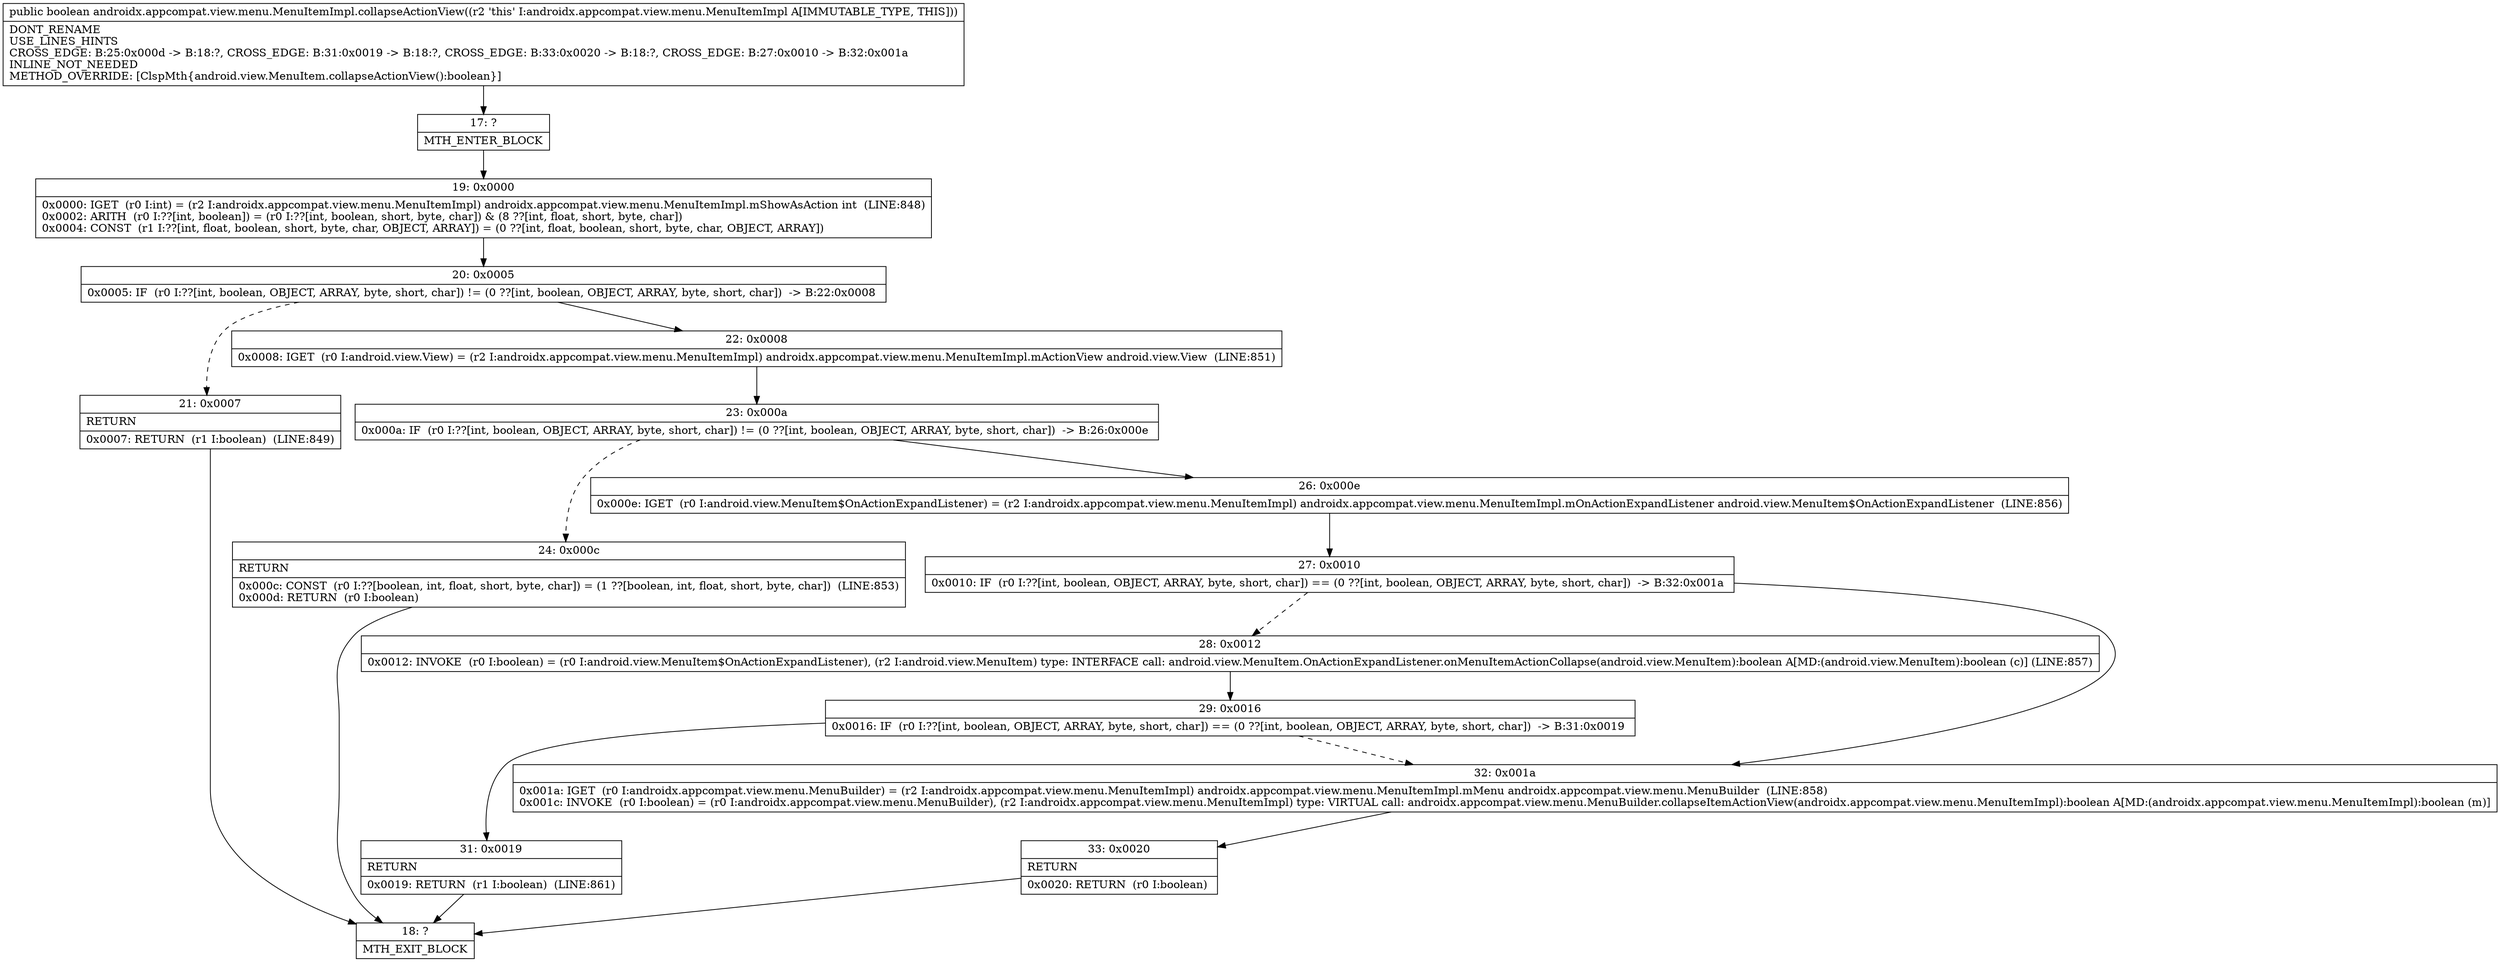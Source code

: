 digraph "CFG forandroidx.appcompat.view.menu.MenuItemImpl.collapseActionView()Z" {
Node_17 [shape=record,label="{17\:\ ?|MTH_ENTER_BLOCK\l}"];
Node_19 [shape=record,label="{19\:\ 0x0000|0x0000: IGET  (r0 I:int) = (r2 I:androidx.appcompat.view.menu.MenuItemImpl) androidx.appcompat.view.menu.MenuItemImpl.mShowAsAction int  (LINE:848)\l0x0002: ARITH  (r0 I:??[int, boolean]) = (r0 I:??[int, boolean, short, byte, char]) & (8 ??[int, float, short, byte, char]) \l0x0004: CONST  (r1 I:??[int, float, boolean, short, byte, char, OBJECT, ARRAY]) = (0 ??[int, float, boolean, short, byte, char, OBJECT, ARRAY]) \l}"];
Node_20 [shape=record,label="{20\:\ 0x0005|0x0005: IF  (r0 I:??[int, boolean, OBJECT, ARRAY, byte, short, char]) != (0 ??[int, boolean, OBJECT, ARRAY, byte, short, char])  \-\> B:22:0x0008 \l}"];
Node_21 [shape=record,label="{21\:\ 0x0007|RETURN\l|0x0007: RETURN  (r1 I:boolean)  (LINE:849)\l}"];
Node_18 [shape=record,label="{18\:\ ?|MTH_EXIT_BLOCK\l}"];
Node_22 [shape=record,label="{22\:\ 0x0008|0x0008: IGET  (r0 I:android.view.View) = (r2 I:androidx.appcompat.view.menu.MenuItemImpl) androidx.appcompat.view.menu.MenuItemImpl.mActionView android.view.View  (LINE:851)\l}"];
Node_23 [shape=record,label="{23\:\ 0x000a|0x000a: IF  (r0 I:??[int, boolean, OBJECT, ARRAY, byte, short, char]) != (0 ??[int, boolean, OBJECT, ARRAY, byte, short, char])  \-\> B:26:0x000e \l}"];
Node_24 [shape=record,label="{24\:\ 0x000c|RETURN\l|0x000c: CONST  (r0 I:??[boolean, int, float, short, byte, char]) = (1 ??[boolean, int, float, short, byte, char])  (LINE:853)\l0x000d: RETURN  (r0 I:boolean) \l}"];
Node_26 [shape=record,label="{26\:\ 0x000e|0x000e: IGET  (r0 I:android.view.MenuItem$OnActionExpandListener) = (r2 I:androidx.appcompat.view.menu.MenuItemImpl) androidx.appcompat.view.menu.MenuItemImpl.mOnActionExpandListener android.view.MenuItem$OnActionExpandListener  (LINE:856)\l}"];
Node_27 [shape=record,label="{27\:\ 0x0010|0x0010: IF  (r0 I:??[int, boolean, OBJECT, ARRAY, byte, short, char]) == (0 ??[int, boolean, OBJECT, ARRAY, byte, short, char])  \-\> B:32:0x001a \l}"];
Node_28 [shape=record,label="{28\:\ 0x0012|0x0012: INVOKE  (r0 I:boolean) = (r0 I:android.view.MenuItem$OnActionExpandListener), (r2 I:android.view.MenuItem) type: INTERFACE call: android.view.MenuItem.OnActionExpandListener.onMenuItemActionCollapse(android.view.MenuItem):boolean A[MD:(android.view.MenuItem):boolean (c)] (LINE:857)\l}"];
Node_29 [shape=record,label="{29\:\ 0x0016|0x0016: IF  (r0 I:??[int, boolean, OBJECT, ARRAY, byte, short, char]) == (0 ??[int, boolean, OBJECT, ARRAY, byte, short, char])  \-\> B:31:0x0019 \l}"];
Node_31 [shape=record,label="{31\:\ 0x0019|RETURN\l|0x0019: RETURN  (r1 I:boolean)  (LINE:861)\l}"];
Node_32 [shape=record,label="{32\:\ 0x001a|0x001a: IGET  (r0 I:androidx.appcompat.view.menu.MenuBuilder) = (r2 I:androidx.appcompat.view.menu.MenuItemImpl) androidx.appcompat.view.menu.MenuItemImpl.mMenu androidx.appcompat.view.menu.MenuBuilder  (LINE:858)\l0x001c: INVOKE  (r0 I:boolean) = (r0 I:androidx.appcompat.view.menu.MenuBuilder), (r2 I:androidx.appcompat.view.menu.MenuItemImpl) type: VIRTUAL call: androidx.appcompat.view.menu.MenuBuilder.collapseItemActionView(androidx.appcompat.view.menu.MenuItemImpl):boolean A[MD:(androidx.appcompat.view.menu.MenuItemImpl):boolean (m)]\l}"];
Node_33 [shape=record,label="{33\:\ 0x0020|RETURN\l|0x0020: RETURN  (r0 I:boolean) \l}"];
MethodNode[shape=record,label="{public boolean androidx.appcompat.view.menu.MenuItemImpl.collapseActionView((r2 'this' I:androidx.appcompat.view.menu.MenuItemImpl A[IMMUTABLE_TYPE, THIS]))  | DONT_RENAME\lUSE_LINES_HINTS\lCROSS_EDGE: B:25:0x000d \-\> B:18:?, CROSS_EDGE: B:31:0x0019 \-\> B:18:?, CROSS_EDGE: B:33:0x0020 \-\> B:18:?, CROSS_EDGE: B:27:0x0010 \-\> B:32:0x001a\lINLINE_NOT_NEEDED\lMETHOD_OVERRIDE: [ClspMth\{android.view.MenuItem.collapseActionView():boolean\}]\l}"];
MethodNode -> Node_17;Node_17 -> Node_19;
Node_19 -> Node_20;
Node_20 -> Node_21[style=dashed];
Node_20 -> Node_22;
Node_21 -> Node_18;
Node_22 -> Node_23;
Node_23 -> Node_24[style=dashed];
Node_23 -> Node_26;
Node_24 -> Node_18;
Node_26 -> Node_27;
Node_27 -> Node_28[style=dashed];
Node_27 -> Node_32;
Node_28 -> Node_29;
Node_29 -> Node_31;
Node_29 -> Node_32[style=dashed];
Node_31 -> Node_18;
Node_32 -> Node_33;
Node_33 -> Node_18;
}


